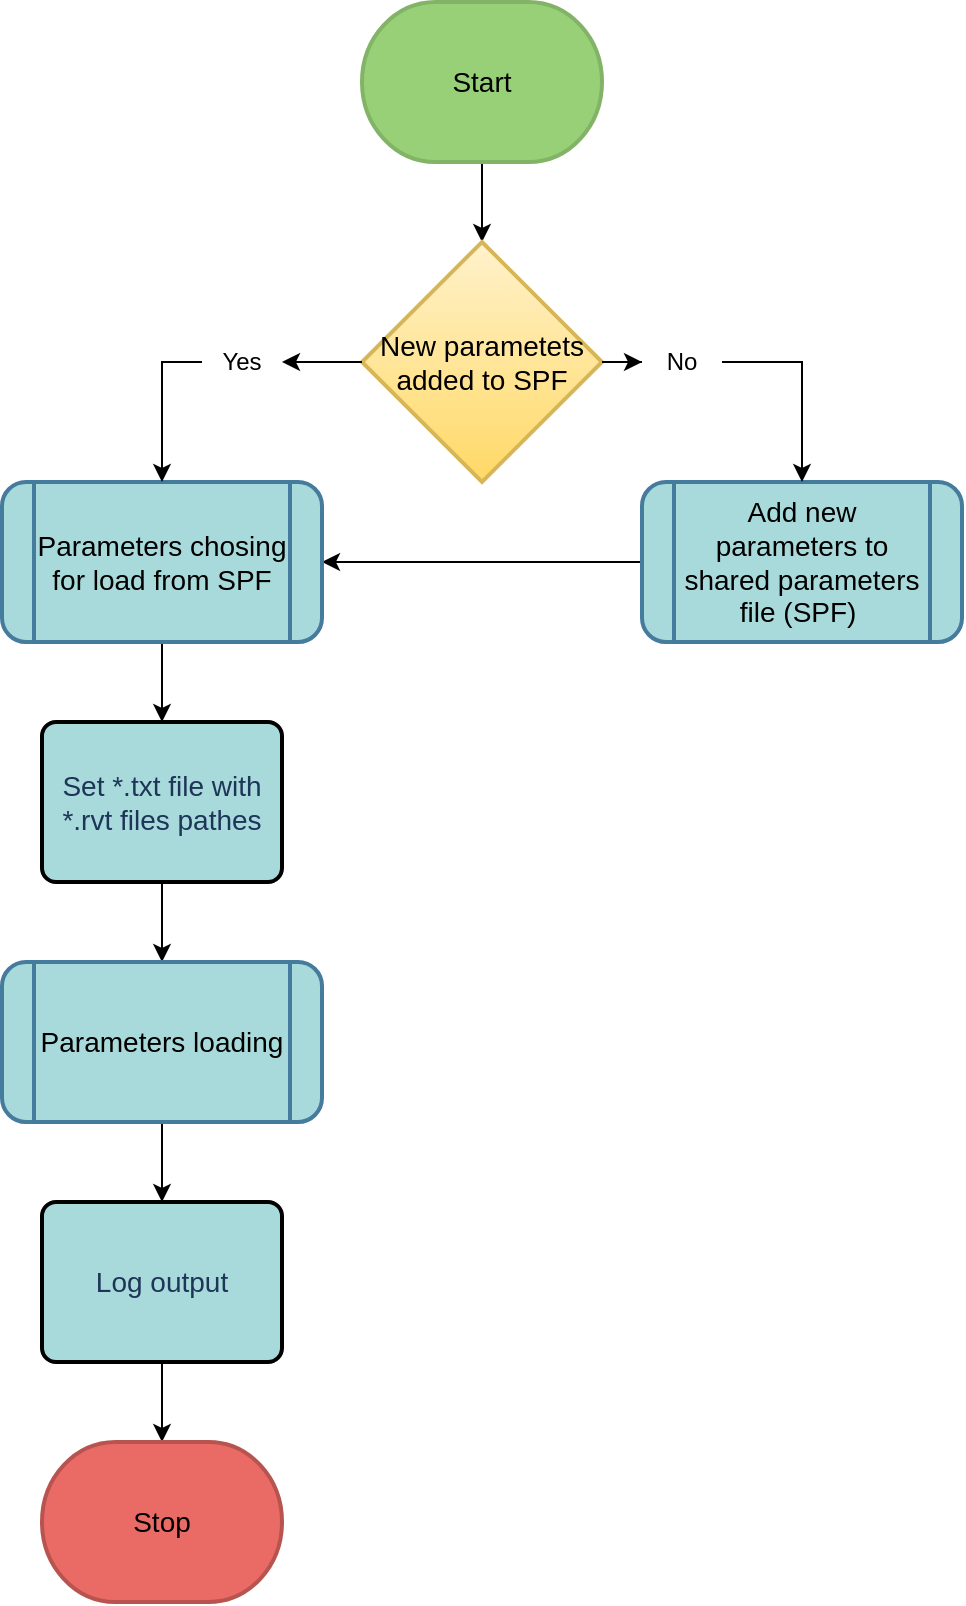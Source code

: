 <mxfile version="14.5.1" type="device" pages="4"><diagram id="sY2MeQAXjZEnWTrmGnyv" name="Main"><mxGraphModel dx="1422" dy="822" grid="1" gridSize="10" guides="1" tooltips="1" connect="1" arrows="1" fold="1" page="1" pageScale="1" pageWidth="827" pageHeight="1169" background="none" math="0" shadow="0"><root><mxCell id="jZx7n9jJyo9aCvmUizNF-0"/><mxCell id="jZx7n9jJyo9aCvmUizNF-1" parent="jZx7n9jJyo9aCvmUizNF-0"/><mxCell id="zjzSPNKiNVZQE0vfkAJb-7" style="edgeStyle=orthogonalEdgeStyle;rounded=0;orthogonalLoop=1;jettySize=auto;html=1;entryX=0.5;entryY=0;entryDx=0;entryDy=0;entryPerimeter=0;fontColor=#000000;" parent="jZx7n9jJyo9aCvmUizNF-1" source="iTL51wD8viKilLhP3iqO-0" target="zjzSPNKiNVZQE0vfkAJb-4" edge="1"><mxGeometry relative="1" as="geometry"/></mxCell><mxCell id="iTL51wD8viKilLhP3iqO-0" value="&lt;span style=&quot;color: rgb(0, 0, 0); font-size: 14px;&quot;&gt;Start&lt;/span&gt;" style="strokeWidth=2;html=1;shape=mxgraph.flowchart.terminator;whiteSpace=wrap;rounded=1;fontSize=14;strokeColor=#82b366;fillColor=#97D077;" parent="jZx7n9jJyo9aCvmUizNF-1" vertex="1"><mxGeometry x="300" y="40" width="120" height="80" as="geometry"/></mxCell><mxCell id="zjzSPNKiNVZQE0vfkAJb-15" style="edgeStyle=orthogonalEdgeStyle;rounded=0;orthogonalLoop=1;jettySize=auto;html=1;fontColor=#000000;" parent="jZx7n9jJyo9aCvmUizNF-1" source="V4LFySc0LygXo9UOKtgc-6" edge="1"><mxGeometry relative="1" as="geometry"><mxPoint x="200" y="520" as="targetPoint"/></mxGeometry></mxCell><mxCell id="V4LFySc0LygXo9UOKtgc-6" value="Set *.txt file with *.rvt files pathes" style="rounded=1;whiteSpace=wrap;html=1;absoluteArcSize=1;arcSize=14;strokeWidth=2;fillColor=#A8DADC;fontSize=14;fontColor=#1D3557;" parent="jZx7n9jJyo9aCvmUizNF-1" vertex="1"><mxGeometry x="140" y="400" width="120" height="80" as="geometry"/></mxCell><mxCell id="YuR8tmBQNrzpwSmlPbEp-5" style="edgeStyle=orthogonalEdgeStyle;curved=0;rounded=1;sketch=0;orthogonalLoop=1;jettySize=auto;html=1;entryX=0.5;entryY=0;entryDx=0;entryDy=0;entryPerimeter=0;startArrow=none;startFill=0;endArrow=classic;endFill=1;" parent="jZx7n9jJyo9aCvmUizNF-1" source="S0HIsSznIdCGETO7Krrx-0" target="YuR8tmBQNrzpwSmlPbEp-0" edge="1"><mxGeometry relative="1" as="geometry"/></mxCell><mxCell id="S0HIsSznIdCGETO7Krrx-0" value="Log output" style="rounded=1;whiteSpace=wrap;html=1;absoluteArcSize=1;arcSize=14;strokeWidth=2;fillColor=#A8DADC;fontSize=14;fontColor=#1D3557;" parent="jZx7n9jJyo9aCvmUizNF-1" vertex="1"><mxGeometry x="140" y="640" width="120" height="80" as="geometry"/></mxCell><mxCell id="YuR8tmBQNrzpwSmlPbEp-0" value="&lt;span style=&quot;color: rgb(0, 0, 0); font-size: 14px;&quot;&gt;Stop&lt;/span&gt;" style="strokeWidth=2;html=1;shape=mxgraph.flowchart.terminator;whiteSpace=wrap;rounded=1;fontSize=14;strokeColor=#b85450;fillColor=#EA6B66;" parent="jZx7n9jJyo9aCvmUizNF-1" vertex="1"><mxGeometry x="140" y="760" width="120" height="80" as="geometry"/></mxCell><mxCell id="zjzSPNKiNVZQE0vfkAJb-14" style="edgeStyle=orthogonalEdgeStyle;rounded=0;orthogonalLoop=1;jettySize=auto;html=1;entryX=1;entryY=0.5;entryDx=0;entryDy=0;fontColor=#000000;" parent="jZx7n9jJyo9aCvmUizNF-1" source="zjzSPNKiNVZQE0vfkAJb-0" target="zjzSPNKiNVZQE0vfkAJb-2" edge="1"><mxGeometry relative="1" as="geometry"/></mxCell><UserObject label="&lt;font color=&quot;#000000&quot;&gt;&lt;span style=&quot;font-size: 14px&quot;&gt;Add new parameters to shared parameters file (SPF)&amp;nbsp;&lt;/span&gt;&lt;br&gt;&lt;/font&gt;" id="zjzSPNKiNVZQE0vfkAJb-0"><mxCell style="shape=process;whiteSpace=wrap;html=1;backgroundOutline=1;rounded=1;sketch=0;strokeColor=#457B9D;fillColor=#A8DADC;fontColor=#1D3557;strokeWidth=2;dropTarget=0;" parent="jZx7n9jJyo9aCvmUizNF-1" vertex="1"><mxGeometry x="440" y="280" width="160" height="80" as="geometry"/></mxCell></UserObject><mxCell id="zjzSPNKiNVZQE0vfkAJb-3" style="edgeStyle=orthogonalEdgeStyle;rounded=0;orthogonalLoop=1;jettySize=auto;html=1;entryX=0.5;entryY=0;entryDx=0;entryDy=0;fontColor=#000000;" parent="jZx7n9jJyo9aCvmUizNF-1" source="zjzSPNKiNVZQE0vfkAJb-2" target="V4LFySc0LygXo9UOKtgc-6" edge="1"><mxGeometry relative="1" as="geometry"/></mxCell><UserObject label="&lt;font color=&quot;#000000&quot;&gt;&lt;span style=&quot;font-size: 14px&quot;&gt;Parameters chosing for load from SPF&lt;/span&gt;&lt;br&gt;&lt;/font&gt;" id="zjzSPNKiNVZQE0vfkAJb-2"><mxCell style="shape=process;whiteSpace=wrap;html=1;backgroundOutline=1;rounded=1;sketch=0;strokeColor=#457B9D;fillColor=#A8DADC;fontColor=#1D3557;strokeWidth=2;dropTarget=0;" parent="jZx7n9jJyo9aCvmUizNF-1" vertex="1"><mxGeometry x="120" y="280" width="160" height="80" as="geometry"/></mxCell></UserObject><mxCell id="zjzSPNKiNVZQE0vfkAJb-9" style="edgeStyle=orthogonalEdgeStyle;rounded=0;orthogonalLoop=1;jettySize=auto;html=1;fontColor=#000000;entryX=0.5;entryY=0;entryDx=0;entryDy=0;" parent="jZx7n9jJyo9aCvmUizNF-1" source="zjzSPNKiNVZQE0vfkAJb-12" target="zjzSPNKiNVZQE0vfkAJb-2" edge="1"><mxGeometry relative="1" as="geometry"><mxPoint x="140" y="250" as="targetPoint"/><Array as="points"><mxPoint x="200" y="220"/></Array></mxGeometry></mxCell><mxCell id="zjzSPNKiNVZQE0vfkAJb-4" value="New parametets added to SPF" style="strokeWidth=2;html=1;shape=mxgraph.flowchart.decision;whiteSpace=wrap;rounded=1;fillColor=#fff2cc;fontSize=14;strokeColor=#d6b656;gradientColor=#ffd966;fontColor=#000000;" parent="jZx7n9jJyo9aCvmUizNF-1" vertex="1"><mxGeometry x="300" y="160" width="120" height="120" as="geometry"/></mxCell><mxCell id="zjzSPNKiNVZQE0vfkAJb-17" style="edgeStyle=orthogonalEdgeStyle;rounded=0;orthogonalLoop=1;jettySize=auto;html=1;entryX=0.5;entryY=0;entryDx=0;entryDy=0;fontColor=#000000;" parent="jZx7n9jJyo9aCvmUizNF-1" source="zjzSPNKiNVZQE0vfkAJb-10" target="zjzSPNKiNVZQE0vfkAJb-0" edge="1"><mxGeometry relative="1" as="geometry"><Array as="points"><mxPoint x="520" y="220"/></Array></mxGeometry></mxCell><mxCell id="zjzSPNKiNVZQE0vfkAJb-10" value="No" style="text;html=1;strokeColor=none;fillColor=none;align=center;verticalAlign=middle;whiteSpace=wrap;rounded=0;sketch=0;rotation=0;" parent="jZx7n9jJyo9aCvmUizNF-1" vertex="1"><mxGeometry x="440" y="210" width="40" height="20" as="geometry"/></mxCell><mxCell id="zjzSPNKiNVZQE0vfkAJb-11" style="edgeStyle=orthogonalEdgeStyle;rounded=0;orthogonalLoop=1;jettySize=auto;html=1;fontColor=#000000;" parent="jZx7n9jJyo9aCvmUizNF-1" source="zjzSPNKiNVZQE0vfkAJb-4" target="zjzSPNKiNVZQE0vfkAJb-10" edge="1"><mxGeometry relative="1" as="geometry"><mxPoint x="420" y="220" as="sourcePoint"/><mxPoint x="579" y="280" as="targetPoint"/></mxGeometry></mxCell><mxCell id="zjzSPNKiNVZQE0vfkAJb-12" value="Yes" style="text;html=1;strokeColor=none;fillColor=none;align=center;verticalAlign=middle;whiteSpace=wrap;rounded=0;sketch=0;rotation=0;" parent="jZx7n9jJyo9aCvmUizNF-1" vertex="1"><mxGeometry x="220" y="210" width="40" height="20" as="geometry"/></mxCell><mxCell id="zjzSPNKiNVZQE0vfkAJb-13" style="edgeStyle=orthogonalEdgeStyle;rounded=0;orthogonalLoop=1;jettySize=auto;html=1;fontColor=#000000;" parent="jZx7n9jJyo9aCvmUizNF-1" source="zjzSPNKiNVZQE0vfkAJb-4" target="zjzSPNKiNVZQE0vfkAJb-12" edge="1"><mxGeometry relative="1" as="geometry"><mxPoint x="300" y="220" as="sourcePoint"/><mxPoint x="109" y="400" as="targetPoint"/></mxGeometry></mxCell><mxCell id="zjzSPNKiNVZQE0vfkAJb-19" style="edgeStyle=orthogonalEdgeStyle;rounded=0;orthogonalLoop=1;jettySize=auto;html=1;entryX=0.5;entryY=0;entryDx=0;entryDy=0;fontColor=#000000;" parent="jZx7n9jJyo9aCvmUizNF-1" source="zjzSPNKiNVZQE0vfkAJb-18" target="S0HIsSznIdCGETO7Krrx-0" edge="1"><mxGeometry relative="1" as="geometry"/></mxCell><UserObject label="&lt;font color=&quot;#000000&quot;&gt;&lt;span style=&quot;font-size: 14px&quot;&gt;Parameters loading&lt;/span&gt;&lt;br&gt;&lt;/font&gt;" id="zjzSPNKiNVZQE0vfkAJb-18"><mxCell style="shape=process;whiteSpace=wrap;html=1;backgroundOutline=1;rounded=1;sketch=0;strokeColor=#457B9D;fillColor=#A8DADC;fontColor=#1D3557;strokeWidth=2;dropTarget=0;" parent="jZx7n9jJyo9aCvmUizNF-1" vertex="1"><mxGeometry x="120" y="520" width="160" height="80" as="geometry"/></mxCell></UserObject></root></mxGraphModel></diagram><diagram id="voR2gETvoJ9bcuBpKMLL" name="Parameters loading"><mxGraphModel dx="1422" dy="822" grid="1" gridSize="10" guides="1" tooltips="1" connect="1" arrows="1" fold="1" page="1" pageScale="1" pageWidth="827" pageHeight="1169" math="0" shadow="0"><root><mxCell id="iZ8S4zdZx_yIjzjeVn_2-0"/><mxCell id="iZ8S4zdZx_yIjzjeVn_2-1" parent="iZ8S4zdZx_yIjzjeVn_2-0"/><mxCell id="ttIylFS0D8xCO62FsROf-0" style="edgeStyle=orthogonalEdgeStyle;curved=0;rounded=1;sketch=0;orthogonalLoop=1;jettySize=auto;html=1;entryX=0;entryY=0.5;entryDx=0;entryDy=0;entryPerimeter=0;fontColor=#000000;" parent="iZ8S4zdZx_yIjzjeVn_2-1" source="ttIylFS0D8xCO62FsROf-1" target="ttIylFS0D8xCO62FsROf-3" edge="1"><mxGeometry relative="1" as="geometry"/></mxCell><mxCell id="ttIylFS0D8xCO62FsROf-1" value="Select directory &lt;br&gt;for files" style="rounded=1;whiteSpace=wrap;html=1;absoluteArcSize=1;arcSize=14;strokeWidth=2;fillColor=#A8DADC;fontSize=14;fontColor=#000000;" parent="iZ8S4zdZx_yIjzjeVn_2-1" vertex="1"><mxGeometry x="280" y="120" width="120" height="80" as="geometry"/></mxCell><mxCell id="ttIylFS0D8xCO62FsROf-2" style="edgeStyle=orthogonalEdgeStyle;curved=0;rounded=1;sketch=0;orthogonalLoop=1;jettySize=auto;html=1;fontColor=#000000;" parent="iZ8S4zdZx_yIjzjeVn_2-1" source="ttIylFS0D8xCO62FsROf-3" target="ttIylFS0D8xCO62FsROf-21" edge="1"><mxGeometry relative="1" as="geometry"><Array as="points"><mxPoint x="490" y="240"/><mxPoint x="526" y="240"/></Array></mxGeometry></mxCell><mxCell id="ttIylFS0D8xCO62FsROf-3" value="Check&lt;br&gt;subdirectories?" style="strokeWidth=2;html=1;shape=mxgraph.flowchart.decision;whiteSpace=wrap;rounded=1;fillColor=#fff2cc;fontSize=14;strokeColor=#d6b656;gradientColor=#ffd966;fontColor=#000000;" parent="iZ8S4zdZx_yIjzjeVn_2-1" vertex="1"><mxGeometry x="440" y="110" width="100.49" height="100" as="geometry"/></mxCell><mxCell id="ttIylFS0D8xCO62FsROf-4" value="Check&lt;br&gt;option" style="strokeWidth=2;html=1;shape=mxgraph.flowchart.decision;whiteSpace=wrap;rounded=1;fillColor=#fff2cc;fontSize=14;strokeColor=#d6b656;gradientColor=#ffd966;fontColor=#000000;" parent="iZ8S4zdZx_yIjzjeVn_2-1" vertex="1"><mxGeometry x="80" y="200" width="100.49" height="100" as="geometry"/></mxCell><mxCell id="ttIylFS0D8xCO62FsROf-5" style="edgeStyle=orthogonalEdgeStyle;curved=0;rounded=1;sketch=0;orthogonalLoop=1;jettySize=auto;html=1;entryX=0;entryY=0.5;entryDx=0;entryDy=0;fontColor=#000000;" parent="iZ8S4zdZx_yIjzjeVn_2-1" source="ttIylFS0D8xCO62FsROf-6" target="ttIylFS0D8xCO62FsROf-1" edge="1"><mxGeometry relative="1" as="geometry"/></mxCell><mxCell id="ttIylFS0D8xCO62FsROf-6" value="The whole dir" style="text;html=1;align=center;verticalAlign=middle;resizable=0;points=[];autosize=1;fontSize=14;fontColor=#000000;" parent="iZ8S4zdZx_yIjzjeVn_2-1" vertex="1"><mxGeometry x="155" y="150" width="100" height="20" as="geometry"/></mxCell><mxCell id="ttIylFS0D8xCO62FsROf-7" style="edgeStyle=orthogonalEdgeStyle;curved=0;rounded=1;sketch=0;orthogonalLoop=1;jettySize=auto;html=1;fontColor=#000000;" parent="iZ8S4zdZx_yIjzjeVn_2-1" source="ttIylFS0D8xCO62FsROf-4" target="ttIylFS0D8xCO62FsROf-6" edge="1"><mxGeometry relative="1" as="geometry"><mxPoint x="130.3" y="200" as="sourcePoint"/><mxPoint x="290" y="160" as="targetPoint"/><Array as="points"><mxPoint x="130" y="160"/></Array></mxGeometry></mxCell><mxCell id="ttIylFS0D8xCO62FsROf-8" style="edgeStyle=orthogonalEdgeStyle;curved=0;rounded=1;sketch=0;orthogonalLoop=1;jettySize=auto;html=1;entryX=0;entryY=0.5;entryDx=0;entryDy=0;fontColor=#000000;" parent="iZ8S4zdZx_yIjzjeVn_2-1" source="ttIylFS0D8xCO62FsROf-9" target="ttIylFS0D8xCO62FsROf-22" edge="1"><mxGeometry relative="1" as="geometry"/></mxCell><mxCell id="ttIylFS0D8xCO62FsROf-9" value="Select files" style="rounded=1;whiteSpace=wrap;html=1;absoluteArcSize=1;arcSize=14;strokeWidth=2;fillColor=#A8DADC;fontSize=14;fontColor=#000000;" parent="iZ8S4zdZx_yIjzjeVn_2-1" vertex="1"><mxGeometry x="280" y="310" width="120" height="80" as="geometry"/></mxCell><mxCell id="ttIylFS0D8xCO62FsROf-10" style="edgeStyle=orthogonalEdgeStyle;curved=0;rounded=1;sketch=0;orthogonalLoop=1;jettySize=auto;html=1;fontColor=#000000;" parent="iZ8S4zdZx_yIjzjeVn_2-1" source="ttIylFS0D8xCO62FsROf-11" target="ttIylFS0D8xCO62FsROf-9" edge="1"><mxGeometry relative="1" as="geometry"/></mxCell><mxCell id="ttIylFS0D8xCO62FsROf-11" value="Picked files" style="text;html=1;align=center;verticalAlign=middle;resizable=0;points=[];autosize=1;fontSize=14;fontColor=#000000;" parent="iZ8S4zdZx_yIjzjeVn_2-1" vertex="1"><mxGeometry x="160" y="340" width="90" height="20" as="geometry"/></mxCell><mxCell id="ttIylFS0D8xCO62FsROf-12" style="edgeStyle=orthogonalEdgeStyle;curved=0;rounded=1;sketch=0;orthogonalLoop=1;jettySize=auto;html=1;entryX=0;entryY=0.5;entryDx=0;entryDy=0;fontColor=#000000;" parent="iZ8S4zdZx_yIjzjeVn_2-1" source="ttIylFS0D8xCO62FsROf-4" target="ttIylFS0D8xCO62FsROf-11" edge="1"><mxGeometry relative="1" as="geometry"><mxPoint x="130.3" y="300" as="sourcePoint"/><mxPoint x="280" y="350" as="targetPoint"/><Array as="points"/></mxGeometry></mxCell><mxCell id="NE8NCOal4xRdrJVW6c7H-1" style="edgeStyle=orthogonalEdgeStyle;curved=0;rounded=1;sketch=0;orthogonalLoop=1;jettySize=auto;html=1;fontColor=#000000;" parent="iZ8S4zdZx_yIjzjeVn_2-1" source="ttIylFS0D8xCO62FsROf-13" edge="1"><mxGeometry relative="1" as="geometry"><mxPoint x="920" y="240" as="targetPoint"/></mxGeometry></mxCell><UserObject label="&lt;font&gt;&lt;span style=&quot;font-size: 14px&quot;&gt;Get files&lt;/span&gt;&lt;br&gt;&lt;/font&gt;" id="ttIylFS0D8xCO62FsROf-13"><mxCell style="shape=process;whiteSpace=wrap;html=1;backgroundOutline=1;rounded=1;sketch=0;strokeColor=#457B9D;fillColor=#A8DADC;strokeWidth=2;dropTarget=0;fontColor=#000000;" parent="iZ8S4zdZx_yIjzjeVn_2-1" vertex="1"><mxGeometry x="580" y="40" width="120" height="80" as="geometry"/></mxCell></UserObject><mxCell id="ttIylFS0D8xCO62FsROf-14" style="edgeStyle=orthogonalEdgeStyle;curved=0;rounded=1;sketch=0;orthogonalLoop=1;jettySize=auto;html=1;fontColor=#000000;" parent="iZ8S4zdZx_yIjzjeVn_2-1" source="ttIylFS0D8xCO62FsROf-15" target="ttIylFS0D8xCO62FsROf-13" edge="1"><mxGeometry relative="1" as="geometry"/></mxCell><mxCell id="ttIylFS0D8xCO62FsROf-15" value="No" style="text;html=1;align=center;verticalAlign=middle;resizable=0;points=[];autosize=1;fontSize=14;fontColor=#000000;" parent="iZ8S4zdZx_yIjzjeVn_2-1" vertex="1"><mxGeometry x="510.49" y="70" width="30" height="20" as="geometry"/></mxCell><mxCell id="ttIylFS0D8xCO62FsROf-16" style="edgeStyle=orthogonalEdgeStyle;curved=0;rounded=1;sketch=0;orthogonalLoop=1;jettySize=auto;html=1;entryX=0;entryY=0.5;entryDx=0;entryDy=0;fontColor=#000000;" parent="iZ8S4zdZx_yIjzjeVn_2-1" source="ttIylFS0D8xCO62FsROf-3" target="ttIylFS0D8xCO62FsROf-15" edge="1"><mxGeometry relative="1" as="geometry"><mxPoint x="490.3" y="110" as="sourcePoint"/><mxPoint x="560" y="80" as="targetPoint"/><Array as="points"/></mxGeometry></mxCell><mxCell id="ttIylFS0D8xCO62FsROf-17" style="edgeStyle=orthogonalEdgeStyle;curved=0;rounded=1;sketch=0;orthogonalLoop=1;jettySize=auto;html=1;fontColor=#000000;" parent="iZ8S4zdZx_yIjzjeVn_2-1" source="ttIylFS0D8xCO62FsROf-18" target="ttIylFS0D8xCO62FsROf-19" edge="1"><mxGeometry relative="1" as="geometry"/></mxCell><UserObject label="&lt;span style=&quot;font-size: 14px;&quot;&gt;Get files&lt;/span&gt;&lt;font&gt;&lt;br&gt;&lt;/font&gt;" id="ttIylFS0D8xCO62FsROf-18"><mxCell style="shape=process;whiteSpace=wrap;html=1;backgroundOutline=1;rounded=1;sketch=0;strokeColor=#457B9D;fillColor=#A8DADC;strokeWidth=2;dropTarget=0;fontColor=#000000;" parent="iZ8S4zdZx_yIjzjeVn_2-1" vertex="1"><mxGeometry x="587" y="200" width="120" height="80" as="geometry"/></mxCell></UserObject><mxCell id="NE8NCOal4xRdrJVW6c7H-0" style="edgeStyle=orthogonalEdgeStyle;curved=0;rounded=1;sketch=0;orthogonalLoop=1;jettySize=auto;html=1;fontColor=#000000;" parent="iZ8S4zdZx_yIjzjeVn_2-1" source="ttIylFS0D8xCO62FsROf-19" edge="1"><mxGeometry relative="1" as="geometry"><mxPoint x="960" y="240" as="targetPoint"/></mxGeometry></mxCell><mxCell id="ttIylFS0D8xCO62FsROf-19" value="&lt;font&gt;&lt;span style=&quot;font-size: 14px&quot;&gt;Subdirectories check&lt;/span&gt;&lt;br&gt;&lt;/font&gt;" style="shape=process;whiteSpace=wrap;html=1;backgroundOutline=1;rounded=1;sketch=0;strokeColor=#457B9D;fillColor=#A8DADC;strokeWidth=2;fontColor=#000000;" parent="iZ8S4zdZx_yIjzjeVn_2-1" vertex="1"><mxGeometry x="760" y="200" width="120" height="80" as="geometry"/></mxCell><mxCell id="ttIylFS0D8xCO62FsROf-20" style="edgeStyle=orthogonalEdgeStyle;curved=0;rounded=1;sketch=0;orthogonalLoop=1;jettySize=auto;html=1;entryX=0;entryY=0.5;entryDx=0;entryDy=0;fontColor=#000000;" parent="iZ8S4zdZx_yIjzjeVn_2-1" source="ttIylFS0D8xCO62FsROf-21" target="ttIylFS0D8xCO62FsROf-18" edge="1"><mxGeometry relative="1" as="geometry"/></mxCell><mxCell id="ttIylFS0D8xCO62FsROf-21" value="Yes" style="text;html=1;align=center;verticalAlign=middle;resizable=0;points=[];autosize=1;fontSize=14;fontColor=#000000;" parent="iZ8S4zdZx_yIjzjeVn_2-1" vertex="1"><mxGeometry x="525" y="230" width="40" height="20" as="geometry"/></mxCell><mxCell id="NE8NCOal4xRdrJVW6c7H-2" style="edgeStyle=orthogonalEdgeStyle;curved=0;rounded=1;sketch=0;orthogonalLoop=1;jettySize=auto;html=1;fontColor=#000000;" parent="iZ8S4zdZx_yIjzjeVn_2-1" source="ttIylFS0D8xCO62FsROf-22" edge="1"><mxGeometry relative="1" as="geometry"><mxPoint x="920" y="240" as="targetPoint"/></mxGeometry></mxCell><UserObject label="&lt;span style=&quot;font-size: 14px;&quot;&gt;Get files&lt;/span&gt;&lt;font&gt;&lt;br&gt;&lt;/font&gt;" id="ttIylFS0D8xCO62FsROf-22"><mxCell style="shape=process;whiteSpace=wrap;html=1;backgroundOutline=1;rounded=1;sketch=0;strokeColor=#457B9D;fillColor=#A8DADC;strokeWidth=2;dropTarget=0;fontColor=#000000;" parent="iZ8S4zdZx_yIjzjeVn_2-1" vertex="1"><mxGeometry x="440" y="310" width="120" height="80" as="geometry"/></mxCell></UserObject><mxCell id="ttIylFS0D8xCO62FsROf-23" style="edgeStyle=orthogonalEdgeStyle;curved=0;rounded=1;sketch=0;orthogonalLoop=1;jettySize=auto;html=1;entryX=0;entryY=0.5;entryDx=0;entryDy=0;entryPerimeter=0;fontColor=#000000;" parent="iZ8S4zdZx_yIjzjeVn_2-1" target="ttIylFS0D8xCO62FsROf-4" edge="1"><mxGeometry relative="1" as="geometry"><mxPoint x="40" y="250" as="sourcePoint"/></mxGeometry></mxCell></root></mxGraphModel></diagram><diagram id="t_2KgXsN92bPLsUk7FSS" name="FamiliesLoad"><mxGraphModel dx="2062" dy="2352" grid="1" gridSize="10" guides="1" tooltips="1" connect="1" arrows="1" fold="1" page="1" pageScale="1" pageWidth="827" pageHeight="1169" math="0" shadow="0"><root><mxCell id="Xv0iXdx5aepJbpPgHmj1-0"/><mxCell id="Xv0iXdx5aepJbpPgHmj1-1" parent="Xv0iXdx5aepJbpPgHmj1-0"/><mxCell id="_bLzvcqxodIdkGPT3aae-1" style="edgeStyle=orthogonalEdgeStyle;curved=0;rounded=1;sketch=0;orthogonalLoop=1;jettySize=auto;html=1;startArrow=classic;startFill=1;endArrow=none;endFill=0;" edge="1" parent="Xv0iXdx5aepJbpPgHmj1-1" source="hkqmbjgy_uF0xSr9JiwI-0"><mxGeometry relative="1" as="geometry"><mxPoint x="359" y="-1120" as="targetPoint"/></mxGeometry></mxCell><mxCell id="_bLzvcqxodIdkGPT3aae-2" style="edgeStyle=orthogonalEdgeStyle;curved=0;rounded=1;sketch=0;orthogonalLoop=1;jettySize=auto;html=1;entryX=0.5;entryY=0;entryDx=0;entryDy=0;startArrow=none;startFill=0;endArrow=classic;endFill=1;" edge="1" parent="Xv0iXdx5aepJbpPgHmj1-1" source="hkqmbjgy_uF0xSr9JiwI-0" target="_bLzvcqxodIdkGPT3aae-0"><mxGeometry relative="1" as="geometry"/></mxCell><mxCell id="hkqmbjgy_uF0xSr9JiwI-0" value="&lt;b&gt;A&lt;/b&gt;&lt;br&gt;For each file path&lt;br&gt;in file list" style="strokeWidth=2;html=1;shape=mxgraph.flowchart.loop_limit;whiteSpace=wrap;rounded=1;fontSize=14;" vertex="1" parent="Xv0iXdx5aepJbpPgHmj1-1"><mxGeometry x="299" y="-1080" width="120" height="80" as="geometry"/></mxCell><mxCell id="yucdJopCW0Df6Yhh_iMX-11" style="edgeStyle=orthogonalEdgeStyle;curved=0;rounded=1;sketch=0;orthogonalLoop=1;jettySize=auto;html=1;startArrow=none;startFill=0;endArrow=classic;endFill=1;" edge="1" parent="Xv0iXdx5aepJbpPgHmj1-1" source="hkqmbjgy_uF0xSr9JiwI-1"><mxGeometry relative="1" as="geometry"><mxPoint x="359" y="-160" as="targetPoint"/></mxGeometry></mxCell><mxCell id="hkqmbjgy_uF0xSr9JiwI-1" value="&lt;b&gt;A&lt;/b&gt;" style="strokeWidth=2;html=1;shape=mxgraph.flowchart.loop_limit;whiteSpace=wrap;rounded=1;fontSize=14;direction=west;" vertex="1" parent="Xv0iXdx5aepJbpPgHmj1-1"><mxGeometry x="299" y="-240" width="120" height="40" as="geometry"/></mxCell><mxCell id="_bLzvcqxodIdkGPT3aae-6" style="edgeStyle=orthogonalEdgeStyle;curved=0;rounded=1;sketch=0;orthogonalLoop=1;jettySize=auto;html=1;startArrow=none;startFill=0;endArrow=classic;endFill=1;entryX=0.5;entryY=0;entryDx=0;entryDy=0;entryPerimeter=0;" edge="1" parent="Xv0iXdx5aepJbpPgHmj1-1" source="_bLzvcqxodIdkGPT3aae-0" target="BOuwojGnV_79iICG38rE-1"><mxGeometry relative="1" as="geometry"/></mxCell><mxCell id="_bLzvcqxodIdkGPT3aae-0" value="Open file in Revit" style="rounded=1;whiteSpace=wrap;html=1;absoluteArcSize=1;arcSize=14;strokeWidth=2;fillColor=#A8DADC;fontSize=14;fontColor=#1D3557;" vertex="1" parent="Xv0iXdx5aepJbpPgHmj1-1"><mxGeometry x="299" y="-960" width="120" height="80" as="geometry"/></mxCell><mxCell id="yucdJopCW0Df6Yhh_iMX-9" style="edgeStyle=orthogonalEdgeStyle;curved=0;rounded=1;sketch=0;orthogonalLoop=1;jettySize=auto;html=1;entryX=0.5;entryY=1;entryDx=0;entryDy=0;entryPerimeter=0;startArrow=none;startFill=0;endArrow=classic;endFill=1;" edge="1" parent="Xv0iXdx5aepJbpPgHmj1-1" source="_bLzvcqxodIdkGPT3aae-4" target="BOuwojGnV_79iICG38rE-5"><mxGeometry relative="1" as="geometry"/></mxCell><mxCell id="_bLzvcqxodIdkGPT3aae-4" value="Load family" style="rounded=1;whiteSpace=wrap;html=1;absoluteArcSize=1;arcSize=14;strokeWidth=2;fillColor=#A8DADC;fontSize=14;fontColor=#1D3557;" vertex="1" parent="Xv0iXdx5aepJbpPgHmj1-1"><mxGeometry x="299" y="-560" width="120" height="80" as="geometry"/></mxCell><mxCell id="_bLzvcqxodIdkGPT3aae-8" style="edgeStyle=orthogonalEdgeStyle;curved=0;rounded=1;sketch=0;orthogonalLoop=1;jettySize=auto;html=1;entryX=0.5;entryY=1;entryDx=0;entryDy=0;entryPerimeter=0;startArrow=none;startFill=0;endArrow=classic;endFill=1;" edge="1" parent="Xv0iXdx5aepJbpPgHmj1-1" source="_bLzvcqxodIdkGPT3aae-5" target="hkqmbjgy_uF0xSr9JiwI-1"><mxGeometry relative="1" as="geometry"/></mxCell><mxCell id="_bLzvcqxodIdkGPT3aae-5" value="Save and &lt;br&gt;close a file" style="rounded=1;whiteSpace=wrap;html=1;absoluteArcSize=1;arcSize=14;strokeWidth=2;fillColor=#A8DADC;fontSize=14;fontColor=#1D3557;" vertex="1" parent="Xv0iXdx5aepJbpPgHmj1-1"><mxGeometry x="299" y="-360" width="120" height="80" as="geometry"/></mxCell><mxCell id="BOuwojGnV_79iICG38rE-1" value="Family exist in file?" style="strokeWidth=2;html=1;shape=mxgraph.flowchart.decision;whiteSpace=wrap;rounded=1;fillColor=#fff2cc;fontSize=14;strokeColor=#d6b656;gradientColor=#ffd966;" vertex="1" parent="Xv0iXdx5aepJbpPgHmj1-1"><mxGeometry x="319" y="-720" width="80" height="80" as="geometry"/></mxCell><mxCell id="BOuwojGnV_79iICG38rE-4" value="&lt;b&gt;B&lt;/b&gt;&lt;br&gt;For each family path in list" style="strokeWidth=2;html=1;shape=mxgraph.flowchart.loop_limit;whiteSpace=wrap;rounded=1;fontSize=14;" vertex="1" parent="Xv0iXdx5aepJbpPgHmj1-1"><mxGeometry x="299" y="-840" width="120" height="80" as="geometry"/></mxCell><mxCell id="yucdJopCW0Df6Yhh_iMX-10" style="edgeStyle=orthogonalEdgeStyle;curved=0;rounded=1;sketch=0;orthogonalLoop=1;jettySize=auto;html=1;startArrow=none;startFill=0;endArrow=classic;endFill=1;" edge="1" parent="Xv0iXdx5aepJbpPgHmj1-1" source="BOuwojGnV_79iICG38rE-5" target="_bLzvcqxodIdkGPT3aae-5"><mxGeometry relative="1" as="geometry"/></mxCell><mxCell id="BOuwojGnV_79iICG38rE-5" value="&lt;b&gt;B&lt;/b&gt;" style="strokeWidth=2;html=1;shape=mxgraph.flowchart.loop_limit;whiteSpace=wrap;rounded=1;fontSize=14;direction=west;" vertex="1" parent="Xv0iXdx5aepJbpPgHmj1-1"><mxGeometry x="299" y="-440" width="120" height="40" as="geometry"/></mxCell><mxCell id="yucdJopCW0Df6Yhh_iMX-8" style="edgeStyle=orthogonalEdgeStyle;curved=0;rounded=1;sketch=0;orthogonalLoop=1;jettySize=auto;html=1;entryX=0.5;entryY=0;entryDx=0;entryDy=0;startArrow=none;startFill=0;endArrow=classic;endFill=1;" edge="1" parent="Xv0iXdx5aepJbpPgHmj1-1" source="yucdJopCW0Df6Yhh_iMX-0" target="_bLzvcqxodIdkGPT3aae-4"><mxGeometry relative="1" as="geometry"/></mxCell><mxCell id="yucdJopCW0Df6Yhh_iMX-0" value="No" style="text;html=1;align=center;verticalAlign=middle;resizable=0;points=[];autosize=1;fontSize=14;fontColor=#1D3557;" vertex="1" parent="Xv0iXdx5aepJbpPgHmj1-1"><mxGeometry x="344" y="-610" width="30" height="20" as="geometry"/></mxCell><mxCell id="yucdJopCW0Df6Yhh_iMX-1" style="edgeStyle=orthogonalEdgeStyle;curved=0;rounded=1;sketch=0;orthogonalLoop=1;jettySize=auto;html=1;startArrow=none;startFill=0;endArrow=classic;endFill=1;" edge="1" parent="Xv0iXdx5aepJbpPgHmj1-1" source="BOuwojGnV_79iICG38rE-1" target="yucdJopCW0Df6Yhh_iMX-0"><mxGeometry relative="1" as="geometry"><mxPoint x="399" y="-680" as="sourcePoint"/><mxPoint x="459" y="-640" as="targetPoint"/><Array as="points"/></mxGeometry></mxCell><mxCell id="yucdJopCW0Df6Yhh_iMX-7" style="edgeStyle=orthogonalEdgeStyle;curved=0;rounded=1;sketch=0;orthogonalLoop=1;jettySize=auto;html=1;entryX=0;entryY=0.5;entryDx=0;entryDy=0;entryPerimeter=0;startArrow=none;startFill=0;endArrow=classic;endFill=1;" edge="1" parent="Xv0iXdx5aepJbpPgHmj1-1" source="yucdJopCW0Df6Yhh_iMX-2" target="BOuwojGnV_79iICG38rE-4"><mxGeometry relative="1" as="geometry"><Array as="points"><mxPoint x="260" y="-800"/></Array></mxGeometry></mxCell><mxCell id="yucdJopCW0Df6Yhh_iMX-2" value="Yes" style="text;html=1;align=center;verticalAlign=middle;resizable=0;points=[];autosize=1;fontSize=14;fontColor=#1D3557;rotation=270;" vertex="1" parent="Xv0iXdx5aepJbpPgHmj1-1"><mxGeometry x="240" y="-744" width="40" height="20" as="geometry"/></mxCell><mxCell id="yucdJopCW0Df6Yhh_iMX-5" style="edgeStyle=orthogonalEdgeStyle;curved=0;rounded=1;sketch=0;orthogonalLoop=1;jettySize=auto;html=1;entryX=0;entryY=0.5;entryDx=0;entryDy=0;entryPerimeter=0;startArrow=none;startFill=0;endArrow=classic;endFill=1;" edge="1" parent="Xv0iXdx5aepJbpPgHmj1-1" source="BOuwojGnV_79iICG38rE-1" target="yucdJopCW0Df6Yhh_iMX-2"><mxGeometry relative="1" as="geometry"><mxPoint x="319" y="-680" as="sourcePoint"/><mxPoint x="299" y="-800" as="targetPoint"/><Array as="points"/></mxGeometry></mxCell></root></mxGraphModel></diagram><diagram name="FamiliesLoadOverwrite" id="d-kziBDKN950U5fJRBu3"><mxGraphModel dx="2062" dy="2352" grid="1" gridSize="10" guides="1" tooltips="1" connect="1" arrows="1" fold="1" page="1" pageScale="1" pageWidth="827" pageHeight="1169" math="0" shadow="0"><root><mxCell id="wEtf0r1kep0QXB9mNB4J-0"/><mxCell id="wEtf0r1kep0QXB9mNB4J-1" parent="wEtf0r1kep0QXB9mNB4J-0"/><mxCell id="wEtf0r1kep0QXB9mNB4J-2" style="edgeStyle=orthogonalEdgeStyle;curved=0;rounded=1;sketch=0;orthogonalLoop=1;jettySize=auto;html=1;startArrow=classic;startFill=1;endArrow=none;endFill=0;" edge="1" parent="wEtf0r1kep0QXB9mNB4J-1" source="wEtf0r1kep0QXB9mNB4J-4"><mxGeometry relative="1" as="geometry"><mxPoint x="359" y="-1120" as="targetPoint"/></mxGeometry></mxCell><mxCell id="wEtf0r1kep0QXB9mNB4J-3" style="edgeStyle=orthogonalEdgeStyle;curved=0;rounded=1;sketch=0;orthogonalLoop=1;jettySize=auto;html=1;entryX=0.5;entryY=0;entryDx=0;entryDy=0;startArrow=none;startFill=0;endArrow=classic;endFill=1;" edge="1" parent="wEtf0r1kep0QXB9mNB4J-1" source="wEtf0r1kep0QXB9mNB4J-4" target="wEtf0r1kep0QXB9mNB4J-8"><mxGeometry relative="1" as="geometry"/></mxCell><mxCell id="wEtf0r1kep0QXB9mNB4J-4" value="&lt;b&gt;A&lt;/b&gt;&lt;br&gt;For each file path&lt;br&gt;in file list" style="strokeWidth=2;html=1;shape=mxgraph.flowchart.loop_limit;whiteSpace=wrap;rounded=1;fontSize=14;" vertex="1" parent="wEtf0r1kep0QXB9mNB4J-1"><mxGeometry x="299" y="-1080" width="120" height="80" as="geometry"/></mxCell><mxCell id="wEtf0r1kep0QXB9mNB4J-5" style="edgeStyle=orthogonalEdgeStyle;curved=0;rounded=1;sketch=0;orthogonalLoop=1;jettySize=auto;html=1;startArrow=none;startFill=0;endArrow=classic;endFill=1;" edge="1" parent="wEtf0r1kep0QXB9mNB4J-1" source="wEtf0r1kep0QXB9mNB4J-6"><mxGeometry relative="1" as="geometry"><mxPoint x="359" y="-320" as="targetPoint"/></mxGeometry></mxCell><mxCell id="wEtf0r1kep0QXB9mNB4J-6" value="&lt;b&gt;A&lt;/b&gt;" style="strokeWidth=2;html=1;shape=mxgraph.flowchart.loop_limit;whiteSpace=wrap;rounded=1;fontSize=14;direction=west;" vertex="1" parent="wEtf0r1kep0QXB9mNB4J-1"><mxGeometry x="299" y="-400" width="120" height="40" as="geometry"/></mxCell><mxCell id="wEtf0r1kep0QXB9mNB4J-7" style="edgeStyle=orthogonalEdgeStyle;curved=0;rounded=1;sketch=0;orthogonalLoop=1;jettySize=auto;html=1;startArrow=none;startFill=0;endArrow=classic;endFill=1;entryX=0.5;entryY=0;entryDx=0;entryDy=0;entryPerimeter=0;" edge="1" parent="wEtf0r1kep0QXB9mNB4J-1" source="wEtf0r1kep0QXB9mNB4J-8"><mxGeometry relative="1" as="geometry"><mxPoint x="359" y="-720" as="targetPoint"/></mxGeometry></mxCell><mxCell id="wEtf0r1kep0QXB9mNB4J-8" value="Open file in Revit" style="rounded=1;whiteSpace=wrap;html=1;absoluteArcSize=1;arcSize=14;strokeWidth=2;fillColor=#A8DADC;fontSize=14;fontColor=#1D3557;" vertex="1" parent="wEtf0r1kep0QXB9mNB4J-1"><mxGeometry x="299" y="-960" width="120" height="80" as="geometry"/></mxCell><mxCell id="wEtf0r1kep0QXB9mNB4J-9" style="edgeStyle=orthogonalEdgeStyle;curved=0;rounded=1;sketch=0;orthogonalLoop=1;jettySize=auto;html=1;entryX=0.5;entryY=1;entryDx=0;entryDy=0;entryPerimeter=0;startArrow=none;startFill=0;endArrow=classic;endFill=1;" edge="1" parent="wEtf0r1kep0QXB9mNB4J-1" source="wEtf0r1kep0QXB9mNB4J-10" target="wEtf0r1kep0QXB9mNB4J-16"><mxGeometry relative="1" as="geometry"/></mxCell><mxCell id="wEtf0r1kep0QXB9mNB4J-10" value="Load family" style="rounded=1;whiteSpace=wrap;html=1;absoluteArcSize=1;arcSize=14;strokeWidth=2;fillColor=#A8DADC;fontSize=14;fontColor=#1D3557;" vertex="1" parent="wEtf0r1kep0QXB9mNB4J-1"><mxGeometry x="299" y="-720" width="120" height="80" as="geometry"/></mxCell><mxCell id="wEtf0r1kep0QXB9mNB4J-11" style="edgeStyle=orthogonalEdgeStyle;curved=0;rounded=1;sketch=0;orthogonalLoop=1;jettySize=auto;html=1;entryX=0.5;entryY=1;entryDx=0;entryDy=0;entryPerimeter=0;startArrow=none;startFill=0;endArrow=classic;endFill=1;" edge="1" parent="wEtf0r1kep0QXB9mNB4J-1" source="wEtf0r1kep0QXB9mNB4J-12" target="wEtf0r1kep0QXB9mNB4J-6"><mxGeometry relative="1" as="geometry"/></mxCell><mxCell id="wEtf0r1kep0QXB9mNB4J-12" value="Save and &lt;br&gt;close a file" style="rounded=1;whiteSpace=wrap;html=1;absoluteArcSize=1;arcSize=14;strokeWidth=2;fillColor=#A8DADC;fontSize=14;fontColor=#1D3557;" vertex="1" parent="wEtf0r1kep0QXB9mNB4J-1"><mxGeometry x="299" y="-520" width="120" height="80" as="geometry"/></mxCell><mxCell id="wEtf0r1kep0QXB9mNB4J-14" value="&lt;b&gt;B&lt;/b&gt;&lt;br&gt;For each family path in list" style="strokeWidth=2;html=1;shape=mxgraph.flowchart.loop_limit;whiteSpace=wrap;rounded=1;fontSize=14;" vertex="1" parent="wEtf0r1kep0QXB9mNB4J-1"><mxGeometry x="299" y="-840" width="120" height="80" as="geometry"/></mxCell><mxCell id="wEtf0r1kep0QXB9mNB4J-15" style="edgeStyle=orthogonalEdgeStyle;curved=0;rounded=1;sketch=0;orthogonalLoop=1;jettySize=auto;html=1;startArrow=none;startFill=0;endArrow=classic;endFill=1;" edge="1" parent="wEtf0r1kep0QXB9mNB4J-1" source="wEtf0r1kep0QXB9mNB4J-16" target="wEtf0r1kep0QXB9mNB4J-12"><mxGeometry relative="1" as="geometry"/></mxCell><mxCell id="wEtf0r1kep0QXB9mNB4J-16" value="&lt;b&gt;B&lt;/b&gt;" style="strokeWidth=2;html=1;shape=mxgraph.flowchart.loop_limit;whiteSpace=wrap;rounded=1;fontSize=14;direction=west;" vertex="1" parent="wEtf0r1kep0QXB9mNB4J-1"><mxGeometry x="299" y="-600" width="120" height="40" as="geometry"/></mxCell></root></mxGraphModel></diagram></mxfile>